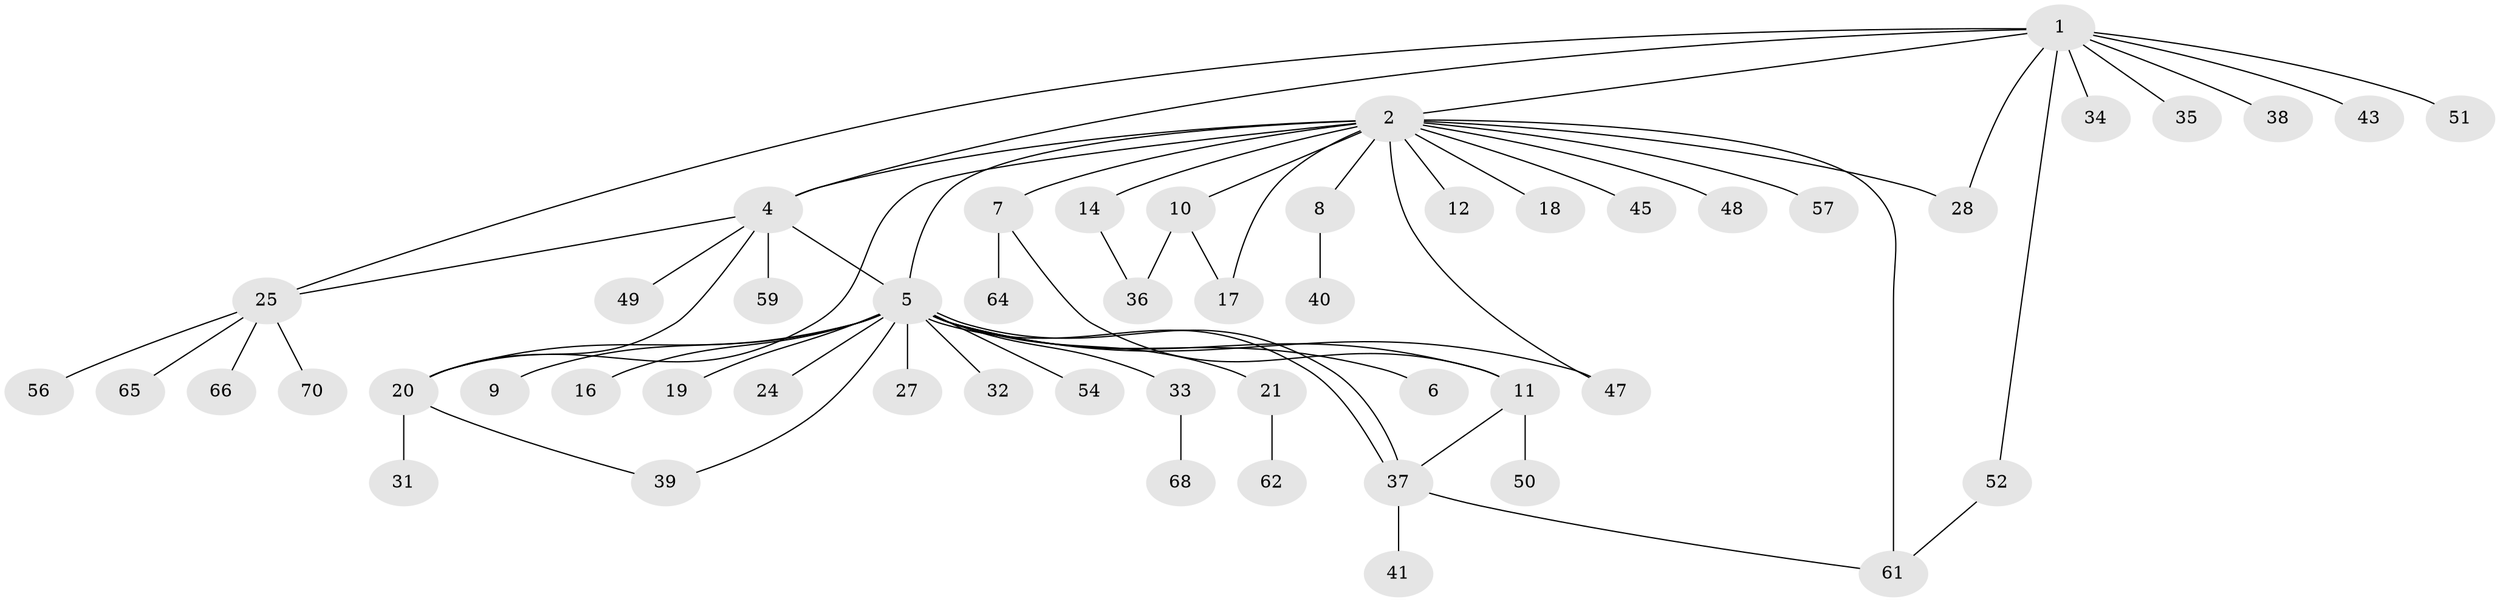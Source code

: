 // Generated by graph-tools (version 1.1) at 2025/51/02/27/25 19:51:56]
// undirected, 52 vertices, 66 edges
graph export_dot {
graph [start="1"]
  node [color=gray90,style=filled];
  1 [super="+26"];
  2 [super="+3"];
  4 [super="+13"];
  5 [super="+29"];
  6;
  7 [super="+46"];
  8 [super="+67"];
  9 [super="+71"];
  10 [super="+15"];
  11 [super="+30"];
  12;
  14;
  16;
  17 [super="+22"];
  18;
  19;
  20 [super="+23"];
  21;
  24 [super="+60"];
  25 [super="+55"];
  27;
  28;
  31;
  32 [super="+53"];
  33;
  34;
  35;
  36 [super="+58"];
  37 [super="+42"];
  38;
  39 [super="+44"];
  40;
  41;
  43 [super="+69"];
  45;
  47;
  48;
  49;
  50;
  51;
  52;
  54;
  56;
  57;
  59;
  61 [super="+63"];
  62;
  64;
  65;
  66;
  68;
  70;
  1 -- 2;
  1 -- 4;
  1 -- 28;
  1 -- 34;
  1 -- 35;
  1 -- 51;
  1 -- 52;
  1 -- 38;
  1 -- 43;
  1 -- 25;
  2 -- 7;
  2 -- 8;
  2 -- 14;
  2 -- 28;
  2 -- 5;
  2 -- 10;
  2 -- 12;
  2 -- 45;
  2 -- 47;
  2 -- 48;
  2 -- 18;
  2 -- 57;
  2 -- 61;
  2 -- 4;
  2 -- 17;
  2 -- 20;
  4 -- 5;
  4 -- 25;
  4 -- 49;
  4 -- 59;
  4 -- 20;
  5 -- 6;
  5 -- 9;
  5 -- 11;
  5 -- 16;
  5 -- 19;
  5 -- 20;
  5 -- 21;
  5 -- 24;
  5 -- 27;
  5 -- 32;
  5 -- 33;
  5 -- 37;
  5 -- 37;
  5 -- 39;
  5 -- 47;
  5 -- 54;
  7 -- 11;
  7 -- 64;
  8 -- 40;
  10 -- 17;
  10 -- 36;
  11 -- 50;
  11 -- 37;
  14 -- 36;
  20 -- 31;
  20 -- 39;
  21 -- 62;
  25 -- 65;
  25 -- 70;
  25 -- 56;
  25 -- 66;
  33 -- 68;
  37 -- 41;
  37 -- 61;
  52 -- 61;
}
